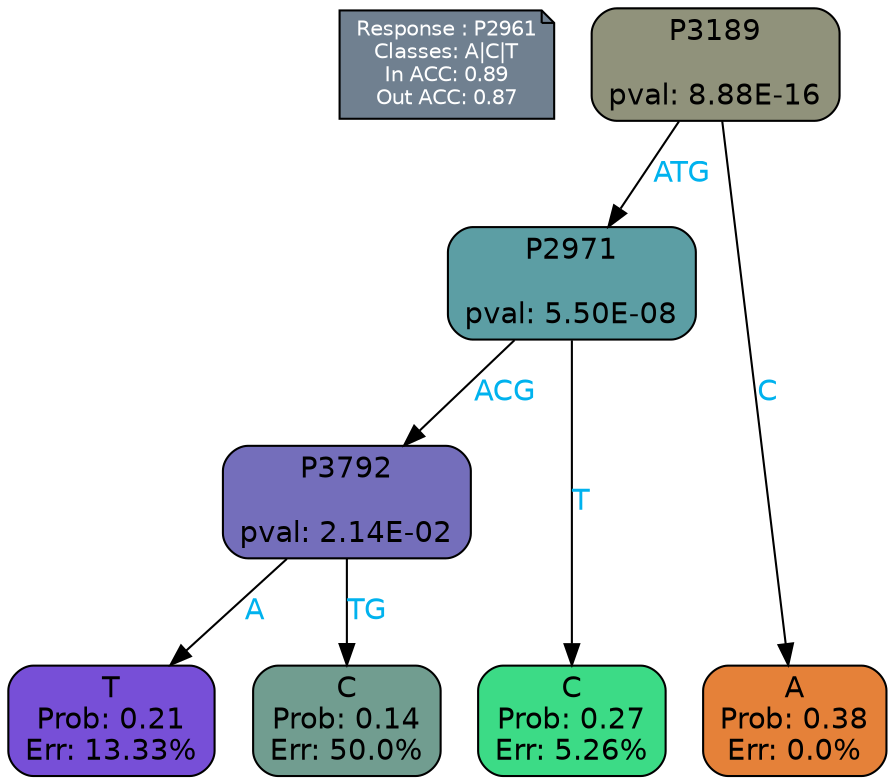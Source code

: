 digraph Tree {
node [shape=box, style="filled, rounded", color="black", fontname=helvetica] ;
graph [ranksep=equally, splines=polylines, bgcolor=transparent, dpi=600] ;
edge [fontname=helvetica] ;
LEGEND [label="Response : P2961
Classes: A|C|T
In ACC: 0.89
Out ACC: 0.87
",shape=note,align=left,style=filled,fillcolor="slategray",fontcolor="white",fontsize=10];1 [label="P3189

pval: 8.88E-16", fillcolor="#90927b"] ;
2 [label="P2971

pval: 5.50E-08", fillcolor="#5c9ea4"] ;
3 [label="P3792

pval: 2.14E-02", fillcolor="#746ebb"] ;
4 [label="T
Prob: 0.21
Err: 13.33%", fillcolor="#774fd7"] ;
5 [label="C
Prob: 0.14
Err: 50.0%", fillcolor="#719d90"] ;
6 [label="C
Prob: 0.27
Err: 5.26%", fillcolor="#3cdb86"] ;
7 [label="A
Prob: 0.38
Err: 0.0%", fillcolor="#e58139"] ;
1 -> 2 [label="ATG",fontcolor=deepskyblue2] ;
1 -> 7 [label="C",fontcolor=deepskyblue2] ;
2 -> 3 [label="ACG",fontcolor=deepskyblue2] ;
2 -> 6 [label="T",fontcolor=deepskyblue2] ;
3 -> 4 [label="A",fontcolor=deepskyblue2] ;
3 -> 5 [label="TG",fontcolor=deepskyblue2] ;
{rank = same; 4;5;6;7;}{rank = same; LEGEND;1;}}